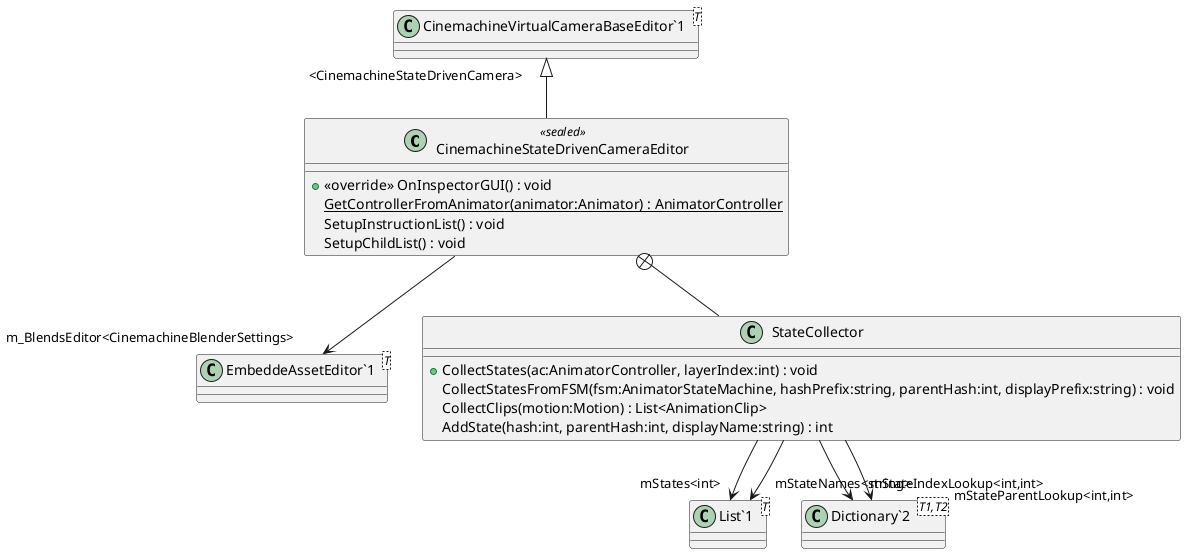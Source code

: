 @startuml
class CinemachineStateDrivenCameraEditor <<sealed>> {
    + <<override>> OnInspectorGUI() : void
    {static} GetControllerFromAnimator(animator:Animator) : AnimatorController
    SetupInstructionList() : void
    SetupChildList() : void
}
class "CinemachineVirtualCameraBaseEditor`1"<T> {
}
class "EmbeddeAssetEditor`1"<T> {
}
class StateCollector {
    + CollectStates(ac:AnimatorController, layerIndex:int) : void
    CollectStatesFromFSM(fsm:AnimatorStateMachine, hashPrefix:string, parentHash:int, displayPrefix:string) : void
    CollectClips(motion:Motion) : List<AnimationClip>
    AddState(hash:int, parentHash:int, displayName:string) : int
}
class "List`1"<T> {
}
class "Dictionary`2"<T1,T2> {
}
"CinemachineVirtualCameraBaseEditor`1" "<CinemachineStateDrivenCamera>" <|-- CinemachineStateDrivenCameraEditor
CinemachineStateDrivenCameraEditor --> "m_BlendsEditor<CinemachineBlenderSettings>" "EmbeddeAssetEditor`1"
CinemachineStateDrivenCameraEditor +-- StateCollector
StateCollector --> "mStates<int>" "List`1"
StateCollector --> "mStateNames<string>" "List`1"
StateCollector --> "mStateIndexLookup<int,int>" "Dictionary`2"
StateCollector --> "mStateParentLookup<int,int>" "Dictionary`2"
@enduml
